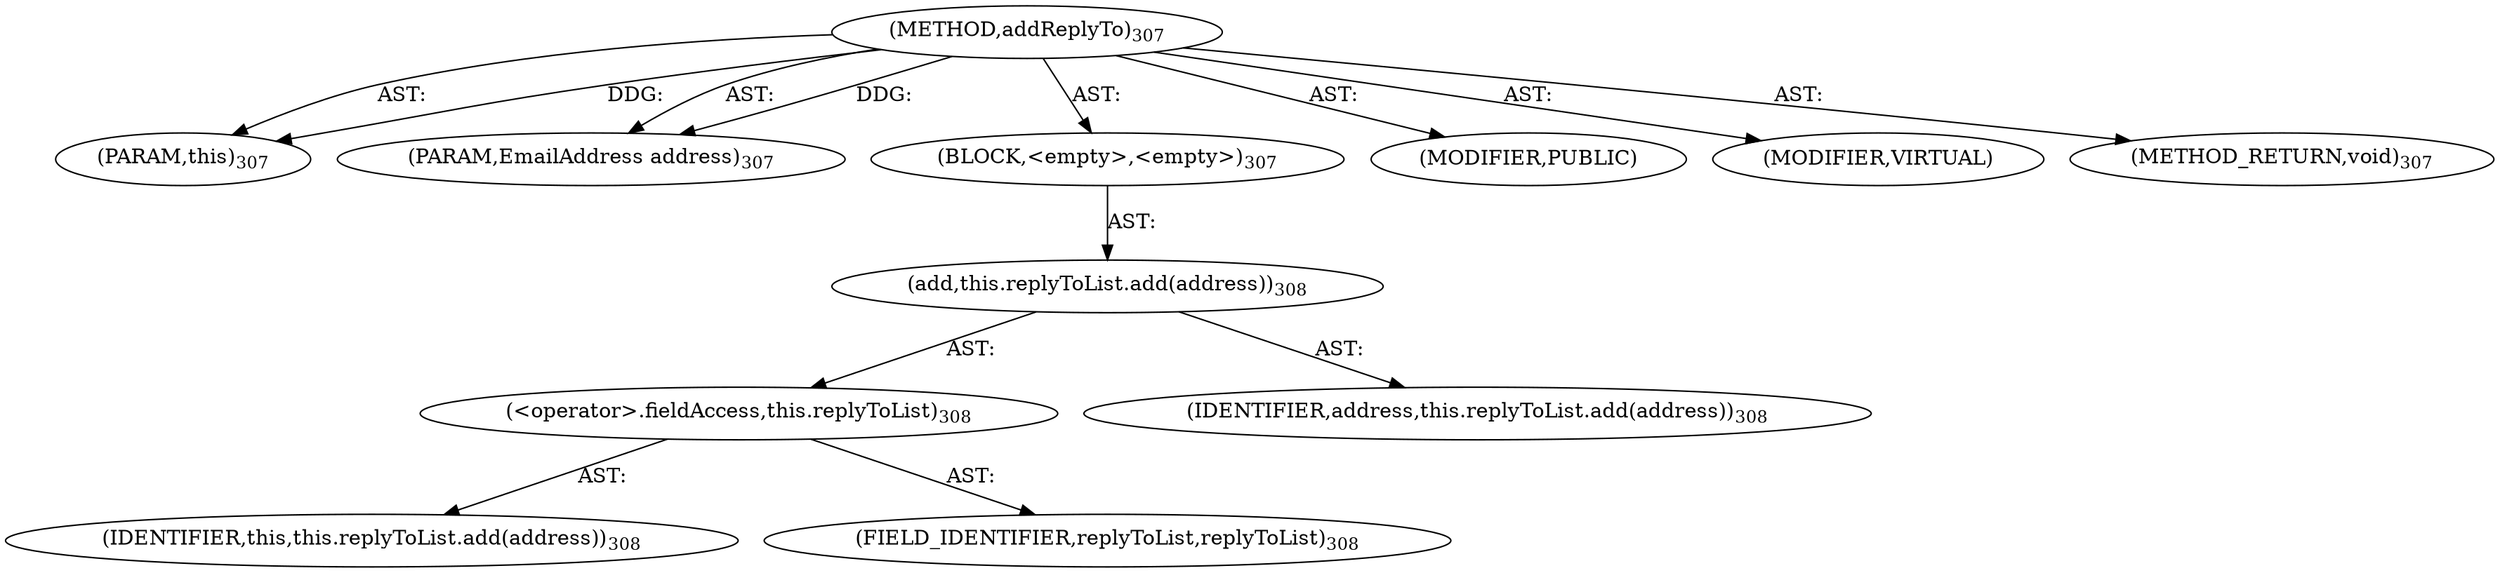 digraph "addReplyTo" {  
"111669149711" [label = <(METHOD,addReplyTo)<SUB>307</SUB>> ]
"115964117005" [label = <(PARAM,this)<SUB>307</SUB>> ]
"115964117027" [label = <(PARAM,EmailAddress address)<SUB>307</SUB>> ]
"25769803801" [label = <(BLOCK,&lt;empty&gt;,&lt;empty&gt;)<SUB>307</SUB>> ]
"30064771152" [label = <(add,this.replyToList.add(address))<SUB>308</SUB>> ]
"30064771153" [label = <(&lt;operator&gt;.fieldAccess,this.replyToList)<SUB>308</SUB>> ]
"68719476758" [label = <(IDENTIFIER,this,this.replyToList.add(address))<SUB>308</SUB>> ]
"55834574875" [label = <(FIELD_IDENTIFIER,replyToList,replyToList)<SUB>308</SUB>> ]
"68719476812" [label = <(IDENTIFIER,address,this.replyToList.add(address))<SUB>308</SUB>> ]
"133143986234" [label = <(MODIFIER,PUBLIC)> ]
"133143986235" [label = <(MODIFIER,VIRTUAL)> ]
"128849018895" [label = <(METHOD_RETURN,void)<SUB>307</SUB>> ]
  "111669149711" -> "115964117005"  [ label = "AST: "] 
  "111669149711" -> "115964117027"  [ label = "AST: "] 
  "111669149711" -> "25769803801"  [ label = "AST: "] 
  "111669149711" -> "133143986234"  [ label = "AST: "] 
  "111669149711" -> "133143986235"  [ label = "AST: "] 
  "111669149711" -> "128849018895"  [ label = "AST: "] 
  "25769803801" -> "30064771152"  [ label = "AST: "] 
  "30064771152" -> "30064771153"  [ label = "AST: "] 
  "30064771152" -> "68719476812"  [ label = "AST: "] 
  "30064771153" -> "68719476758"  [ label = "AST: "] 
  "30064771153" -> "55834574875"  [ label = "AST: "] 
  "111669149711" -> "115964117005"  [ label = "DDG: "] 
  "111669149711" -> "115964117027"  [ label = "DDG: "] 
}
